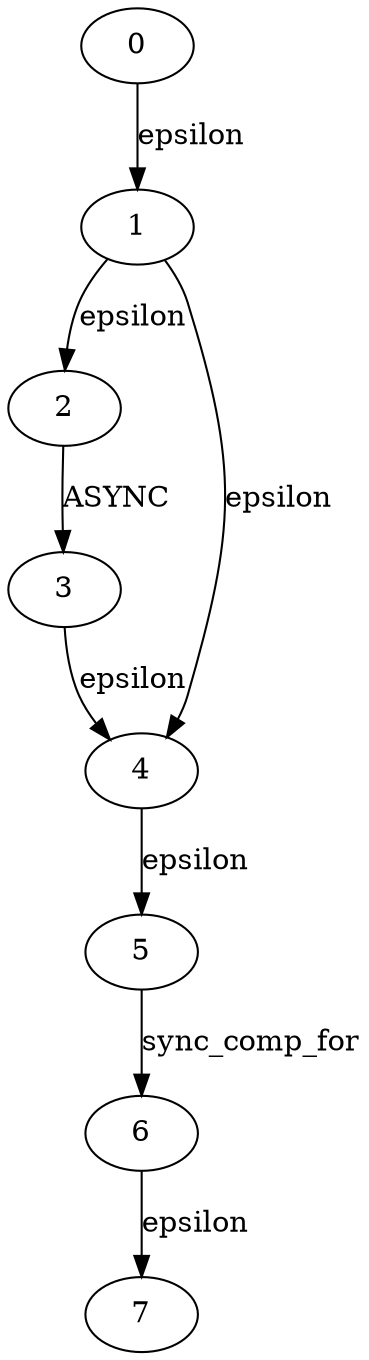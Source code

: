 
digraph comp_for {
  0->1[label=epsilon]
  1->2[label=epsilon]
  2->3[label=ASYNC]
  3->4[label=epsilon]
  4->5[label=epsilon]
  5->6[label=sync_comp_for]
  6->7[label=epsilon]
  1->4[label=epsilon]
}
